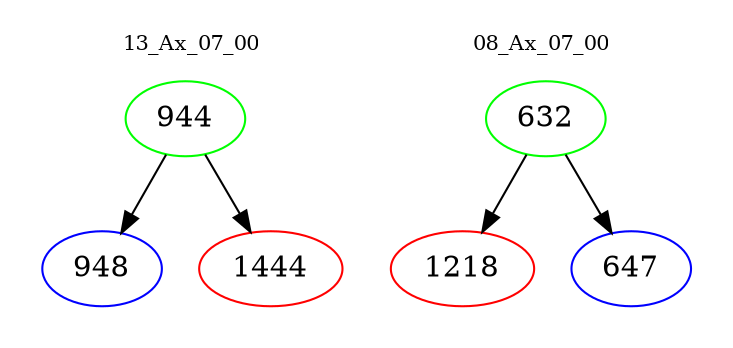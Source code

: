digraph{
subgraph cluster_0 {
color = white
label = "13_Ax_07_00";
fontsize=10;
T0_944 [label="944", color="green"]
T0_944 -> T0_948 [color="black"]
T0_948 [label="948", color="blue"]
T0_944 -> T0_1444 [color="black"]
T0_1444 [label="1444", color="red"]
}
subgraph cluster_1 {
color = white
label = "08_Ax_07_00";
fontsize=10;
T1_632 [label="632", color="green"]
T1_632 -> T1_1218 [color="black"]
T1_1218 [label="1218", color="red"]
T1_632 -> T1_647 [color="black"]
T1_647 [label="647", color="blue"]
}
}
